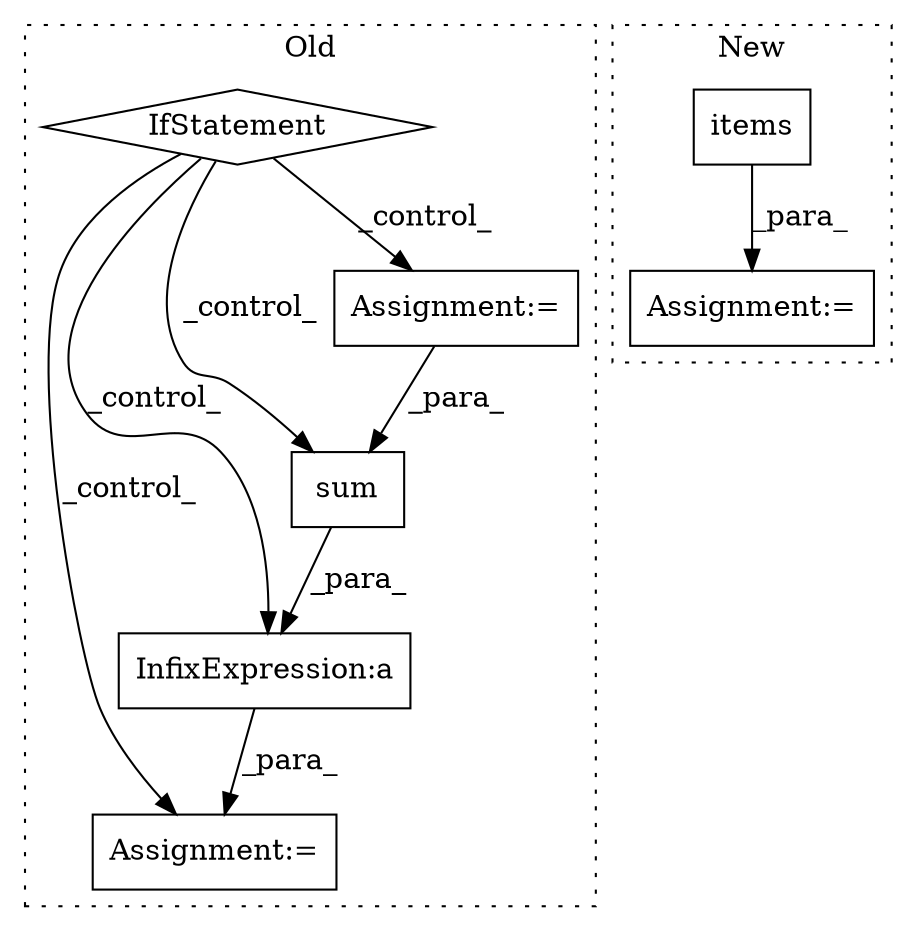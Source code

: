 digraph G {
subgraph cluster0 {
1 [label="sum" a="32" s="1365,1373" l="4,1" shape="box"];
4 [label="Assignment:=" a="7" s="1490" l="14" shape="box"];
5 [label="InfixExpression:a" a="27" s="1540" l="3" shape="box"];
6 [label="IfStatement" a="25" s="890,941" l="8,2" shape="diamond"];
7 [label="Assignment:=" a="7" s="1168" l="32" shape="box"];
label = "Old";
style="dotted";
}
subgraph cluster1 {
2 [label="items" a="32" s="614" l="7" shape="box"];
3 [label="Assignment:=" a="7" s="463" l="12" shape="box"];
label = "New";
style="dotted";
}
1 -> 5 [label="_para_"];
2 -> 3 [label="_para_"];
5 -> 4 [label="_para_"];
6 -> 7 [label="_control_"];
6 -> 1 [label="_control_"];
6 -> 4 [label="_control_"];
6 -> 5 [label="_control_"];
7 -> 1 [label="_para_"];
}